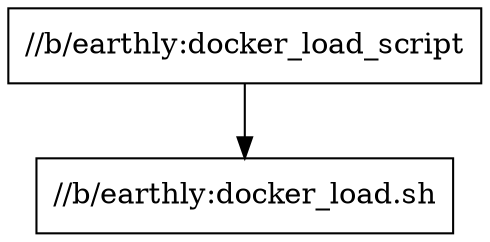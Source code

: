 digraph mygraph {
  node [shape=box];
  "//b/earthly:docker_load_script"
  "//b/earthly:docker_load_script" -> "//b/earthly:docker_load.sh"
  "//b/earthly:docker_load.sh"
}
